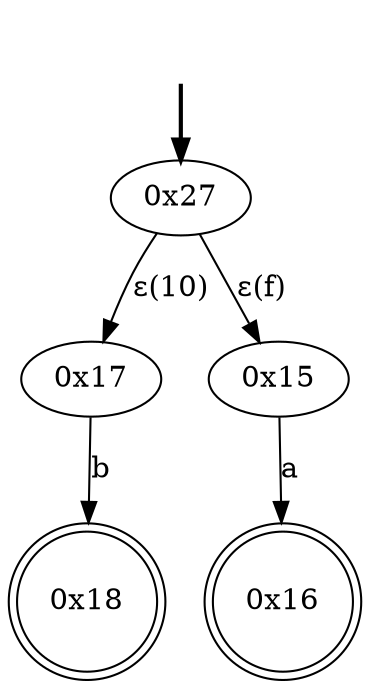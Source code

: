 digraph {
	fake [style=invisible]
	"0x18" [shape=doublecircle]
	"0x17"
	"0x16" [shape=doublecircle]
	"0x15"
	"0x27" [root=true]
	fake -> "0x27" [style=bold]
	"0x15" -> "0x16" [label=a]
	"0x17" -> "0x18" [label=b]
	"0x27" -> "0x15" [label="ε(f)"]
	"0x27" -> "0x17" [label="ε(10)"]
}
